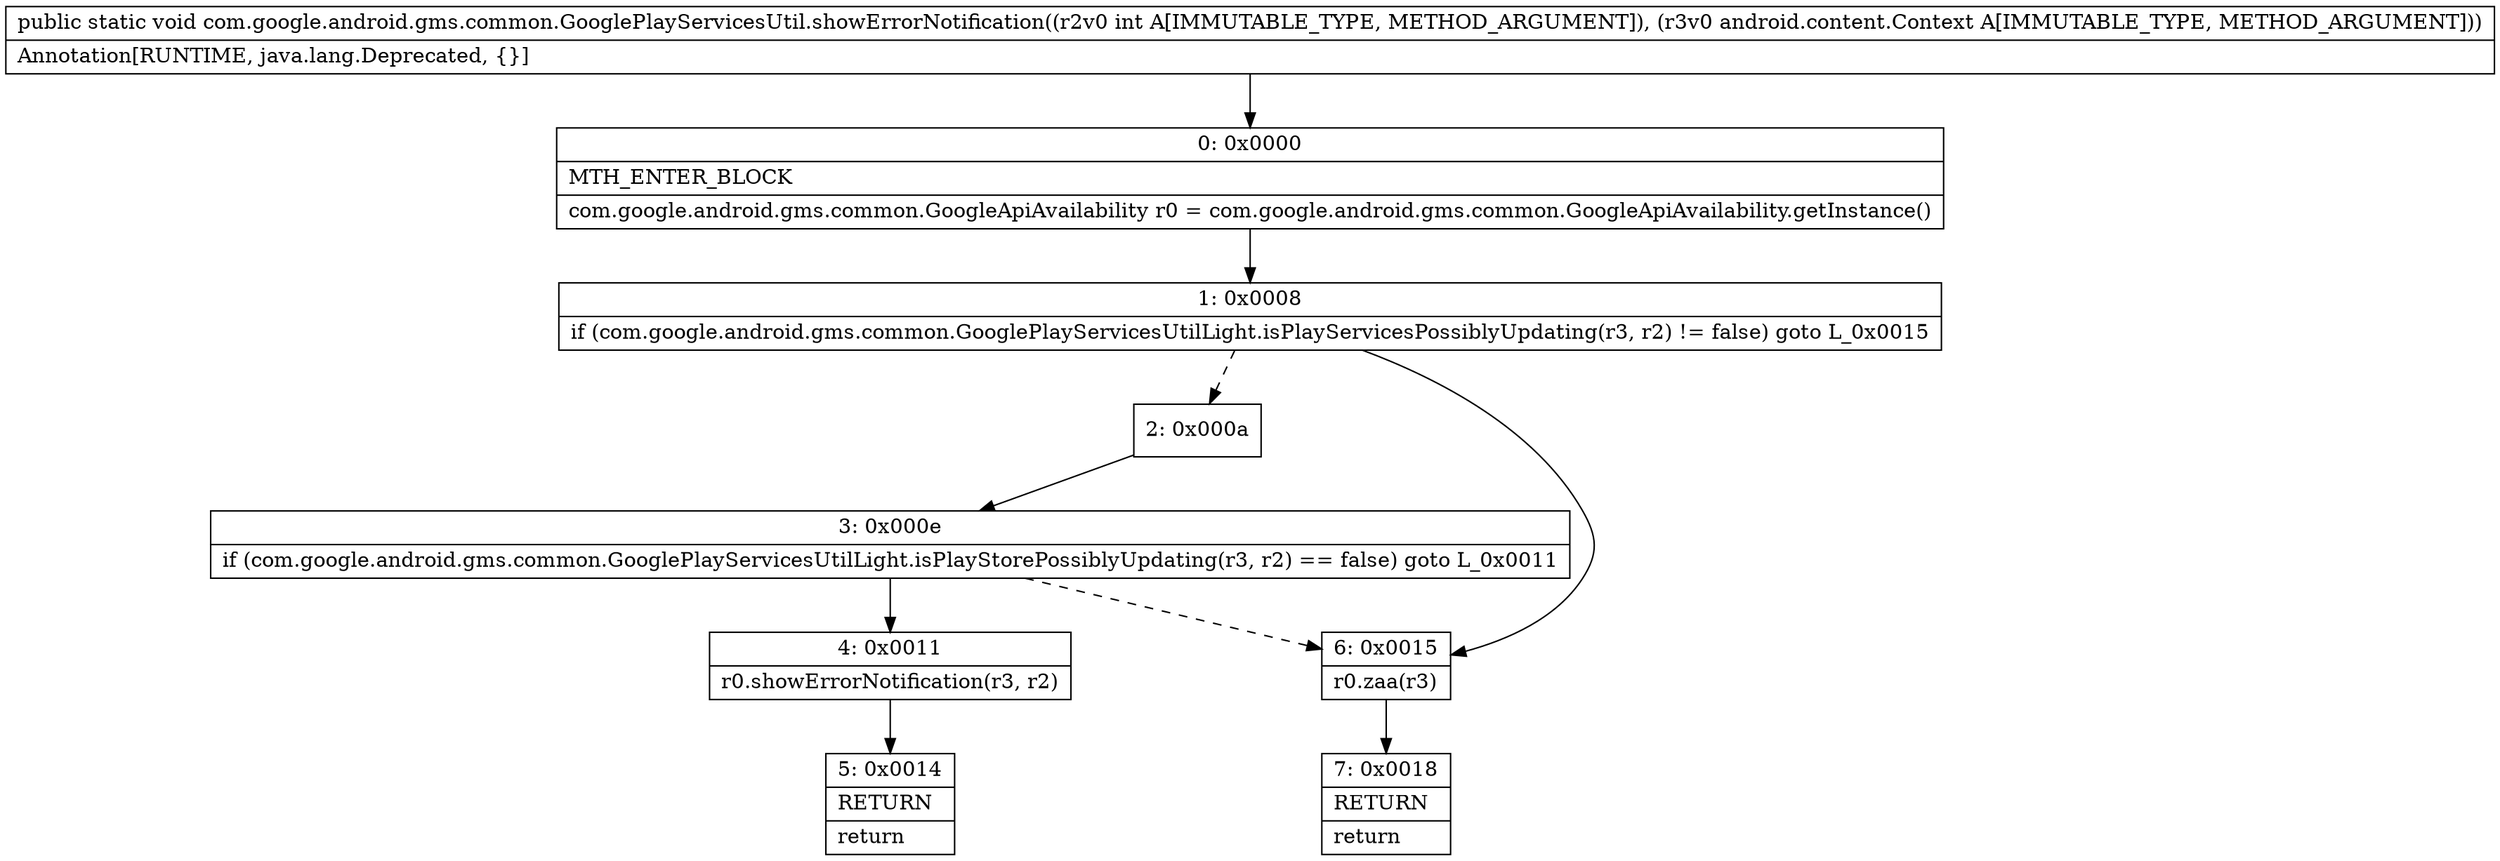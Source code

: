 digraph "CFG forcom.google.android.gms.common.GooglePlayServicesUtil.showErrorNotification(ILandroid\/content\/Context;)V" {
Node_0 [shape=record,label="{0\:\ 0x0000|MTH_ENTER_BLOCK\l|com.google.android.gms.common.GoogleApiAvailability r0 = com.google.android.gms.common.GoogleApiAvailability.getInstance()\l}"];
Node_1 [shape=record,label="{1\:\ 0x0008|if (com.google.android.gms.common.GooglePlayServicesUtilLight.isPlayServicesPossiblyUpdating(r3, r2) != false) goto L_0x0015\l}"];
Node_2 [shape=record,label="{2\:\ 0x000a}"];
Node_3 [shape=record,label="{3\:\ 0x000e|if (com.google.android.gms.common.GooglePlayServicesUtilLight.isPlayStorePossiblyUpdating(r3, r2) == false) goto L_0x0011\l}"];
Node_4 [shape=record,label="{4\:\ 0x0011|r0.showErrorNotification(r3, r2)\l}"];
Node_5 [shape=record,label="{5\:\ 0x0014|RETURN\l|return\l}"];
Node_6 [shape=record,label="{6\:\ 0x0015|r0.zaa(r3)\l}"];
Node_7 [shape=record,label="{7\:\ 0x0018|RETURN\l|return\l}"];
MethodNode[shape=record,label="{public static void com.google.android.gms.common.GooglePlayServicesUtil.showErrorNotification((r2v0 int A[IMMUTABLE_TYPE, METHOD_ARGUMENT]), (r3v0 android.content.Context A[IMMUTABLE_TYPE, METHOD_ARGUMENT]))  | Annotation[RUNTIME, java.lang.Deprecated, \{\}]\l}"];
MethodNode -> Node_0;
Node_0 -> Node_1;
Node_1 -> Node_2[style=dashed];
Node_1 -> Node_6;
Node_2 -> Node_3;
Node_3 -> Node_4;
Node_3 -> Node_6[style=dashed];
Node_4 -> Node_5;
Node_6 -> Node_7;
}

